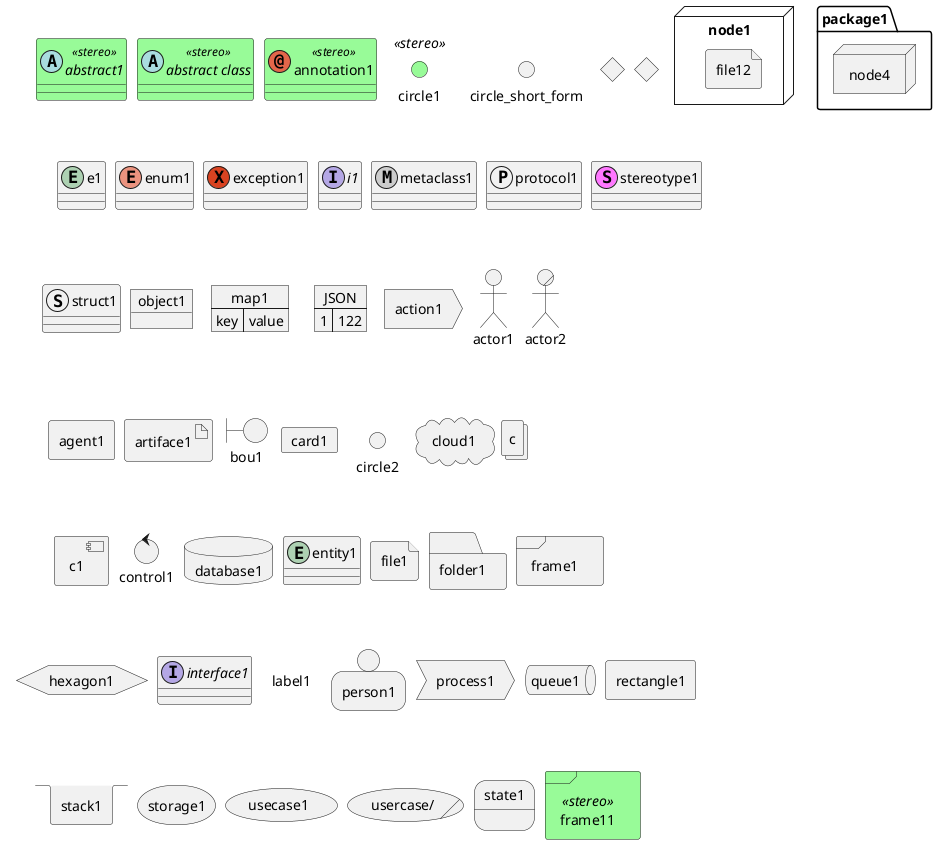 @startuml
'https://plantuml.com/component-diagram

<style>
.stereo{
    BackgroundColor palegreen
}
</style>
allowmixing

skinparam nodesep 10
abstract abstract1 << stereo >>
abstract class  "abstract class" << stereo >>
annotation annotation1 << stereo >>

circle circle1 << stereo >>

() circle_short_form

diamond diamond1

<> diamond_short_form
entity e1
enum enum1
exception exception1

interface i1
metaclass metaclass1
protocol protocol1
stereotype stereotype1

struct struct1

object object1

map map1{
key => value
}

json JSON {
 "1": "122"
}

action action1
actor actor1

actor/ actor2

agent agent1


artifact artiface1

boundary bou1
card card1

circle circle2

cloud cloud1

collections c

component c1


control control1


database database1

entity entity1
file file1

folder folder1
frame frame1

hexagon hexagon1

interface interface1

label label1

node node1{
    file file12
}

package package1{
  node node4
}


person person1

process process1


queue queue1

rectangle rectangle1

stack stack1

storage storage1

usecase usecase1
usecase/ "usercase/"

state state1


frame frame11 << stereo >>
@enduml